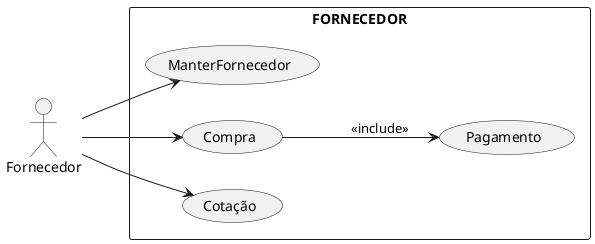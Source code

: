@startuml
left to right direction
actor "Fornecedor" as Fornecedor
rectangle "FORNECEDOR"{
    usecase "ManterFornecedor"as UC2
    usecase "Compra" as UC6
    usecase "Pagamento" as UC7
    usecase "Cotação" as UC5  
}
Fornecedor --> UC2
Fornecedor --> UC5
Fornecedor --> UC6
UC6 --> UC7:<<include>>
@enduml